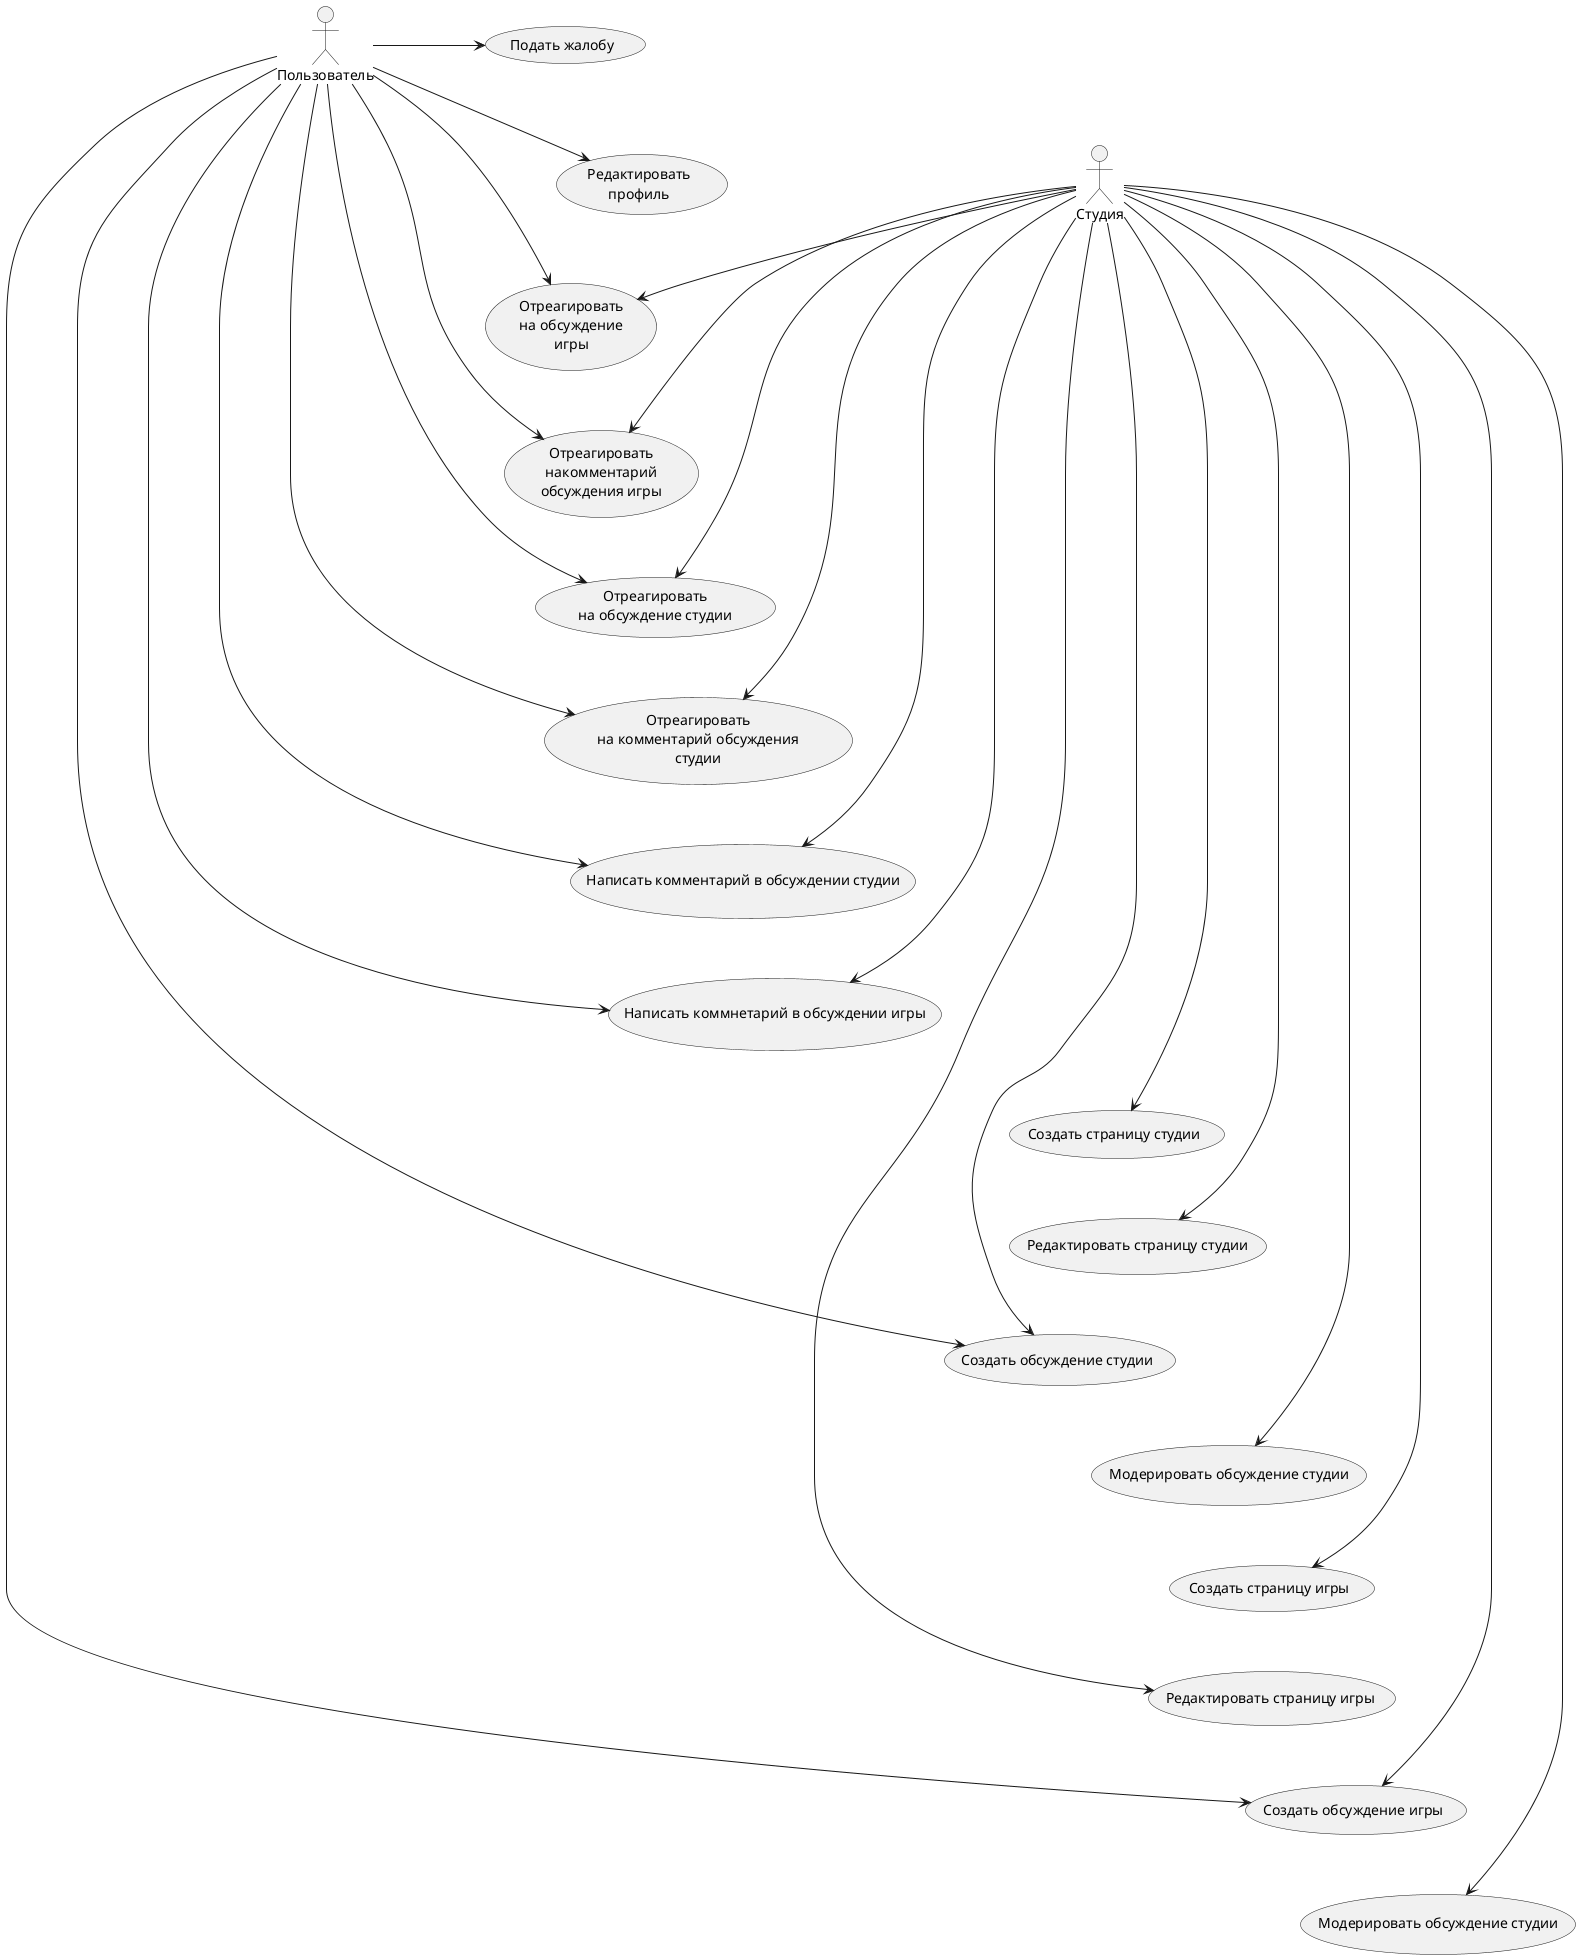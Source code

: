 @startuml

/'
 ' Деталиpованная диаграмма случаев использования, которая скорее
 ' всего сделана неправильно, потому что на этих диаграммах максимум
 ' может быть примерно 7 случаев использования. Но пусть она лежит пока
 ' здесь, вдруг потом пригодится.
 '
 ' Стоит отметить, что она ещё не завершена.
 '/

:Пользователь: as user
:Студия: as studio
' :Организатор: as organizer
' :Модератор: as moder

usecase "Подать жалобу" as file_complaint
usecase "Редактировать\nпрофиль" as edit_profile
usecase "Отреагировать\nна обсуждение\nигры" as react_on_game_topic
usecase "Отреагировать\nнакомментарий\nобсуждения игры" as react_on_game_topic_comment
usecase "Отреагировать\nна обсуждение студии" as react_on_studio_game_topic
usecase "Отреагировать\nна комментарий обсуждения\nстудии" as react_on_studio_topic_comment

usecase "Написать комментарий в обсуждении студии" as comment_in_studio_topic
usecase "Написать коммнетарий в обсуждении игры" as comment_in_game_topic

usecase "Создать страницу студии" as create_studio_page
usecase "Редактировать страницу студии" as edit_studio_page

usecase "Создать обсуждение студии" as create_studio_topic
usecase "Модерировать обсуждение студии" as  mode_studio_topic

usecase "Создать страницу игры" as create_game_page
usecase "Редактировать страницу игры" as edit_game_page

usecase "Создать обсуждение игры" as create_game_topic
usecase "Модерировать обсуждение студии" as mode_game_topic

usecase "Создать страницу студии" as create_studio_page
usecase "Редактировать страницу студии" as edit_studio_page

' usecase "Запретить писать комментарии пользователю"
' usecase "Запретить создатьвать обсуждения пользователю"
' usecase "Заблокировать пользователя"
' usecase "Заблокировать студию"
' usecase "Заблокировать игру"
' usecase "Обработать обращение пользователя"


user -> file_complaint
user -> edit_profile
user -> react_on_game_topic
user -> react_on_game_topic_comment
user -> react_on_studio_game_topic
user -> react_on_studio_topic_comment
user -> comment_in_studio_topic
user -> comment_in_game_topic
user -> create_studio_topic
user -> create_game_topic

studio --> react_on_game_topic
studio --> react_on_game_topic_comment
studio --> react_on_studio_game_topic
studio --> react_on_studio_topic_comment
studio --> comment_in_studio_topic
studio --> comment_in_game_topic
studio --> create_studio_page
studio --> edit_studio_page
studio --> create_studio_topic
studio --> mode_studio_topic
studio --> create_game_page
studio --> edit_game_page
studio --> create_game_topic
studio --> mode_game_topic

file_complaint -[hidden]-> edit_profile
edit_profile -[hidden]-> react_on_game_topic
react_on_game_topic -[hidden]-> react_on_game_topic_comment
react_on_game_topic_comment -[hidden]-> react_on_studio_game_topic
react_on_studio_game_topic -[hidden]-> react_on_studio_topic_comment
react_on_studio_topic_comment -[hidden]-> comment_in_studio_topic
comment_in_studio_topic -[hidden]-> comment_in_game_topic
comment_in_game_topic -[hidden]-> create_studio_page
create_studio_page -[hidden]-> edit_studio_page
edit_studio_page -[hidden]-> create_studio_topic
create_studio_topic -[hidden]-> mode_studio_topic
mode_studio_topic -[hidden]-> create_game_page
create_game_page -[hidden]-> edit_game_page
edit_game_page -[hidden]-> create_game_topic
create_game_topic -[hidden]-> mode_game_topic



/' TODO
 '
 ' + Регистрация
 ' + Восстановление пароля
 ' + Настройка профиля (изменения логина, аватара, пароля, описания)
 ' + Возможность пожаловаться на оскорбительные материалы администрации веб-портала
 ' + Возможность связаться с администрацией веб-портала
 ' + Создание студии
 ' + Настройка страниц студии
 ' + Создание игр
 ' + Настройка страниц игр
 ' + Создавать обсуждения
 ' + Модерирование обсуждений студии
 ' + Модерирование обсуждений игр
 ' + Установка реакций у обсуждений и комментариев
 ' + Писать комментарии в обсуждениях
 ' + Запрет пользователю писать комментарии
 ' + Запрет пользователю создавать обсуждения
 ' + Блокировки пользователей 
 ' + Блокировки студий 
 ' + Блокировки игр
 ' + Возможность промассировать страницы студий, игр и эвентов
 ' + Обработка обращений и жалоб пользователя
 ' - Создание эвентов
 ' - Удаление эвентов
 '/

@enduml
